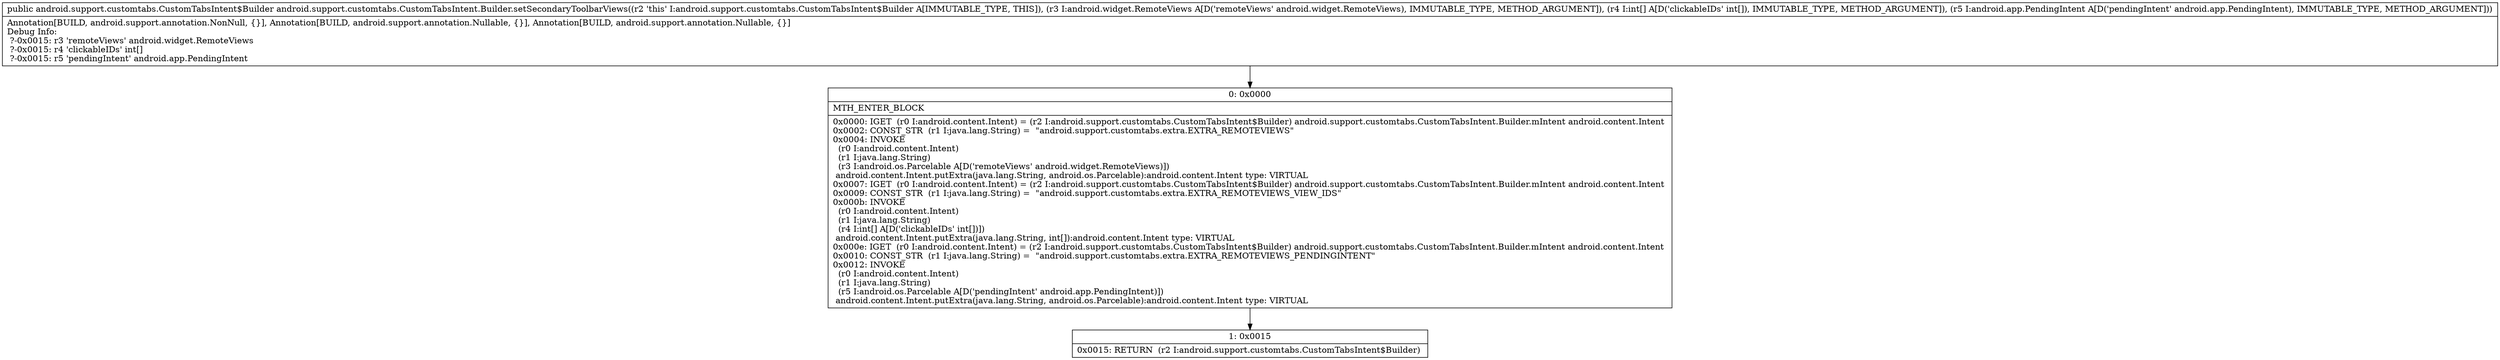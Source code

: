 digraph "CFG forandroid.support.customtabs.CustomTabsIntent.Builder.setSecondaryToolbarViews(Landroid\/widget\/RemoteViews;[ILandroid\/app\/PendingIntent;)Landroid\/support\/customtabs\/CustomTabsIntent$Builder;" {
Node_0 [shape=record,label="{0\:\ 0x0000|MTH_ENTER_BLOCK\l|0x0000: IGET  (r0 I:android.content.Intent) = (r2 I:android.support.customtabs.CustomTabsIntent$Builder) android.support.customtabs.CustomTabsIntent.Builder.mIntent android.content.Intent \l0x0002: CONST_STR  (r1 I:java.lang.String) =  \"android.support.customtabs.extra.EXTRA_REMOTEVIEWS\" \l0x0004: INVOKE  \l  (r0 I:android.content.Intent)\l  (r1 I:java.lang.String)\l  (r3 I:android.os.Parcelable A[D('remoteViews' android.widget.RemoteViews)])\l android.content.Intent.putExtra(java.lang.String, android.os.Parcelable):android.content.Intent type: VIRTUAL \l0x0007: IGET  (r0 I:android.content.Intent) = (r2 I:android.support.customtabs.CustomTabsIntent$Builder) android.support.customtabs.CustomTabsIntent.Builder.mIntent android.content.Intent \l0x0009: CONST_STR  (r1 I:java.lang.String) =  \"android.support.customtabs.extra.EXTRA_REMOTEVIEWS_VIEW_IDS\" \l0x000b: INVOKE  \l  (r0 I:android.content.Intent)\l  (r1 I:java.lang.String)\l  (r4 I:int[] A[D('clickableIDs' int[])])\l android.content.Intent.putExtra(java.lang.String, int[]):android.content.Intent type: VIRTUAL \l0x000e: IGET  (r0 I:android.content.Intent) = (r2 I:android.support.customtabs.CustomTabsIntent$Builder) android.support.customtabs.CustomTabsIntent.Builder.mIntent android.content.Intent \l0x0010: CONST_STR  (r1 I:java.lang.String) =  \"android.support.customtabs.extra.EXTRA_REMOTEVIEWS_PENDINGINTENT\" \l0x0012: INVOKE  \l  (r0 I:android.content.Intent)\l  (r1 I:java.lang.String)\l  (r5 I:android.os.Parcelable A[D('pendingIntent' android.app.PendingIntent)])\l android.content.Intent.putExtra(java.lang.String, android.os.Parcelable):android.content.Intent type: VIRTUAL \l}"];
Node_1 [shape=record,label="{1\:\ 0x0015|0x0015: RETURN  (r2 I:android.support.customtabs.CustomTabsIntent$Builder) \l}"];
MethodNode[shape=record,label="{public android.support.customtabs.CustomTabsIntent$Builder android.support.customtabs.CustomTabsIntent.Builder.setSecondaryToolbarViews((r2 'this' I:android.support.customtabs.CustomTabsIntent$Builder A[IMMUTABLE_TYPE, THIS]), (r3 I:android.widget.RemoteViews A[D('remoteViews' android.widget.RemoteViews), IMMUTABLE_TYPE, METHOD_ARGUMENT]), (r4 I:int[] A[D('clickableIDs' int[]), IMMUTABLE_TYPE, METHOD_ARGUMENT]), (r5 I:android.app.PendingIntent A[D('pendingIntent' android.app.PendingIntent), IMMUTABLE_TYPE, METHOD_ARGUMENT]))  | Annotation[BUILD, android.support.annotation.NonNull, \{\}], Annotation[BUILD, android.support.annotation.Nullable, \{\}], Annotation[BUILD, android.support.annotation.Nullable, \{\}]\lDebug Info:\l  ?\-0x0015: r3 'remoteViews' android.widget.RemoteViews\l  ?\-0x0015: r4 'clickableIDs' int[]\l  ?\-0x0015: r5 'pendingIntent' android.app.PendingIntent\l}"];
MethodNode -> Node_0;
Node_0 -> Node_1;
}

